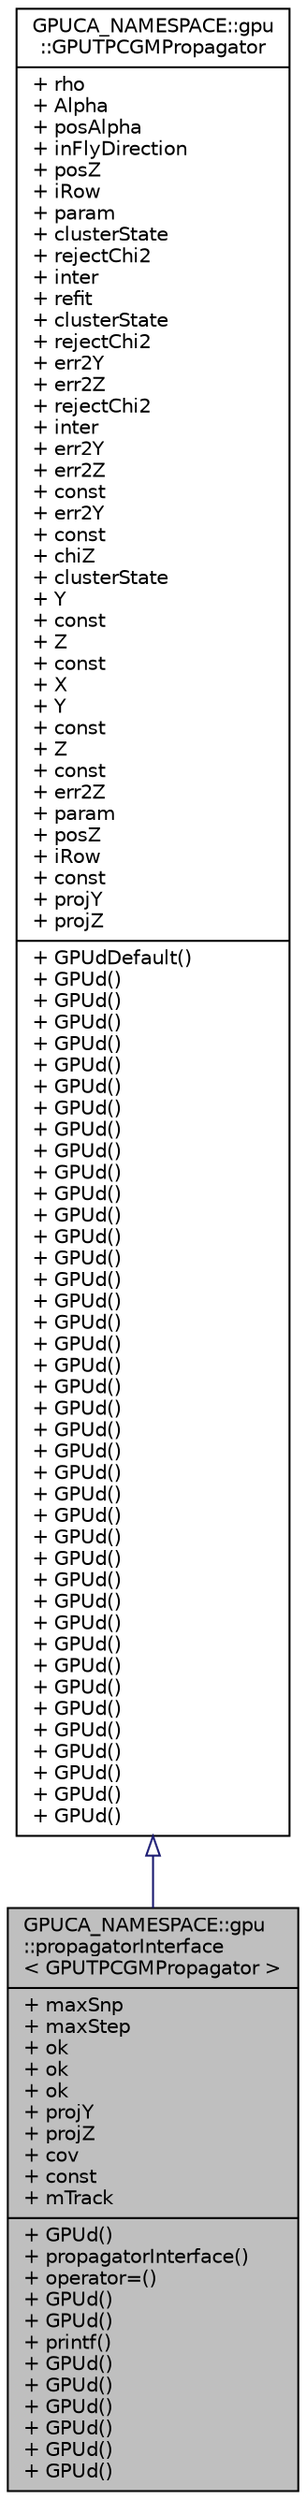 digraph "GPUCA_NAMESPACE::gpu::propagatorInterface&lt; GPUTPCGMPropagator &gt;"
{
 // INTERACTIVE_SVG=YES
  bgcolor="transparent";
  edge [fontname="Helvetica",fontsize="10",labelfontname="Helvetica",labelfontsize="10"];
  node [fontname="Helvetica",fontsize="10",shape=record];
  Node0 [label="{GPUCA_NAMESPACE::gpu\l::propagatorInterface\l\< GPUTPCGMPropagator \>\n|+ maxSnp\l+ maxStep\l+ ok\l+ ok\l+ ok\l+ projY\l+ projZ\l+ cov\l+ const\l+ mTrack\l|+ GPUd()\l+ propagatorInterface()\l+ operator=()\l+ GPUd()\l+ GPUd()\l+ printf()\l+ GPUd()\l+ GPUd()\l+ GPUd()\l+ GPUd()\l+ GPUd()\l+ GPUd()\l}",height=0.2,width=0.4,color="black", fillcolor="grey75", style="filled", fontcolor="black"];
  Node1 -> Node0 [dir="back",color="midnightblue",fontsize="10",style="solid",arrowtail="onormal",fontname="Helvetica"];
  Node1 [label="{GPUCA_NAMESPACE::gpu\l::GPUTPCGMPropagator\n|+ rho\l+ Alpha\l+ posAlpha\l+ inFlyDirection\l+ posZ\l+ iRow\l+ param\l+ clusterState\l+ rejectChi2\l+ inter\l+ refit\l+ clusterState\l+ rejectChi2\l+ err2Y\l+ err2Z\l+ rejectChi2\l+ inter\l+ err2Y\l+ err2Z\l+ const\l+ err2Y\l+ const\l+ chiZ\l+ clusterState\l+ Y\l+ const\l+ Z\l+ const\l+ X\l+ Y\l+ const\l+ Z\l+ const\l+ err2Z\l+ param\l+ posZ\l+ iRow\l+ const\l+ projY\l+ projZ\l|+ GPUdDefault()\l+ GPUd()\l+ GPUd()\l+ GPUd()\l+ GPUd()\l+ GPUd()\l+ GPUd()\l+ GPUd()\l+ GPUd()\l+ GPUd()\l+ GPUd()\l+ GPUd()\l+ GPUd()\l+ GPUd()\l+ GPUd()\l+ GPUd()\l+ GPUd()\l+ GPUd()\l+ GPUd()\l+ GPUd()\l+ GPUd()\l+ GPUd()\l+ GPUd()\l+ GPUd()\l+ GPUd()\l+ GPUd()\l+ GPUd()\l+ GPUd()\l+ GPUd()\l+ GPUd()\l+ GPUd()\l+ GPUd()\l+ GPUd()\l+ GPUd()\l+ GPUd()\l+ GPUd()\l+ GPUd()\l+ GPUd()\l+ GPUd()\l+ GPUd()\l+ GPUd()\l}",height=0.2,width=0.4,color="black",URL="$d8/d01/classGPUCA__NAMESPACE_1_1gpu_1_1GPUTPCGMPropagator.html"];
}
